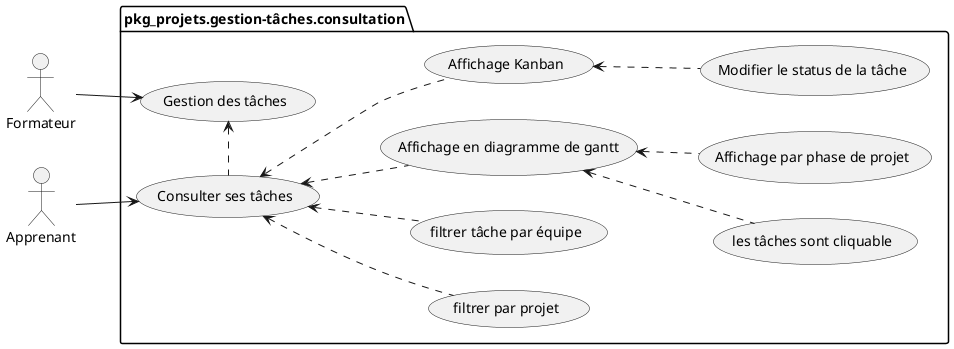 @startuml 

left to right direction


actor Formateur as formateur
actor Apprenant as apprenant

package "pkg_projets.gestion-tâches.consultation" {


  formateur -->  (Gestion des tâches) 
  apprenant --> (Consulter ses tâches)
  (Gestion des tâches)  <. (Consulter ses tâches)
  (Consulter ses tâches) <.. (filtrer par projet)
  (Consulter ses tâches) <.. (filtrer tâche par équipe)
  (Consulter ses tâches) <.. (Affichage en diagramme de gantt)
  (Consulter ses tâches) <.. (Affichage Kanban)
  (Affichage en diagramme de gantt) <.. (Affichage par phase de projet)
  (Affichage en diagramme de gantt) <.. (les tâches sont cliquable)
  
  (Affichage Kanban) <.. (Modifier le status de la tâche)

}  

' note right of admin : "note 1"

@enduml